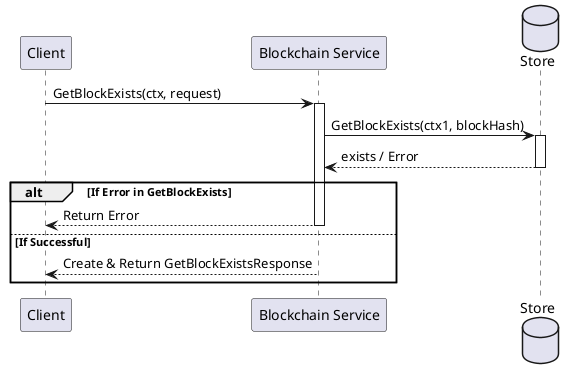 @startuml
participant "Client" as Client
participant "Blockchain Service" as Service
database "Store" as Store

Client -> Service: GetBlockExists(ctx, request)
activate Service

Service -> Store: GetBlockExists(ctx1, blockHash)
activate Store
Store --> Service: exists / Error
deactivate Store

alt If Error in GetBlockExists
    Service --> Client: Return Error
    deactivate Service
else If Successful
    Service --> Client: Create & Return GetBlockExistsResponse
end

deactivate Service
@enduml
